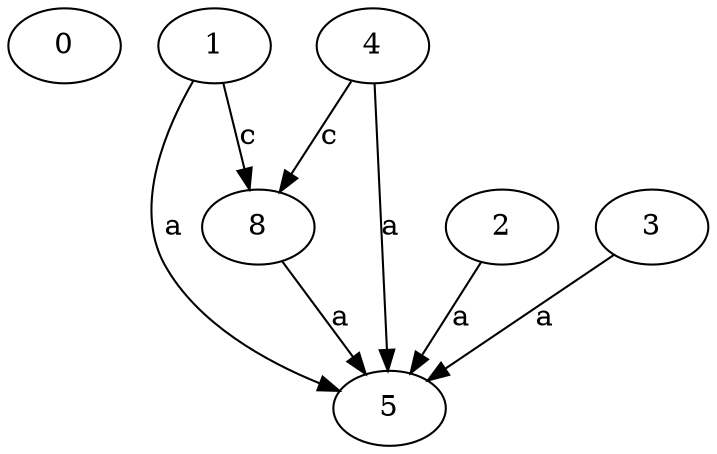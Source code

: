 strict digraph  {
0;
1;
4;
5;
2;
8;
3;
1 -> 5  [label=a];
1 -> 8  [label=c];
4 -> 5  [label=a];
4 -> 8  [label=c];
2 -> 5  [label=a];
8 -> 5  [label=a];
3 -> 5  [label=a];
}
